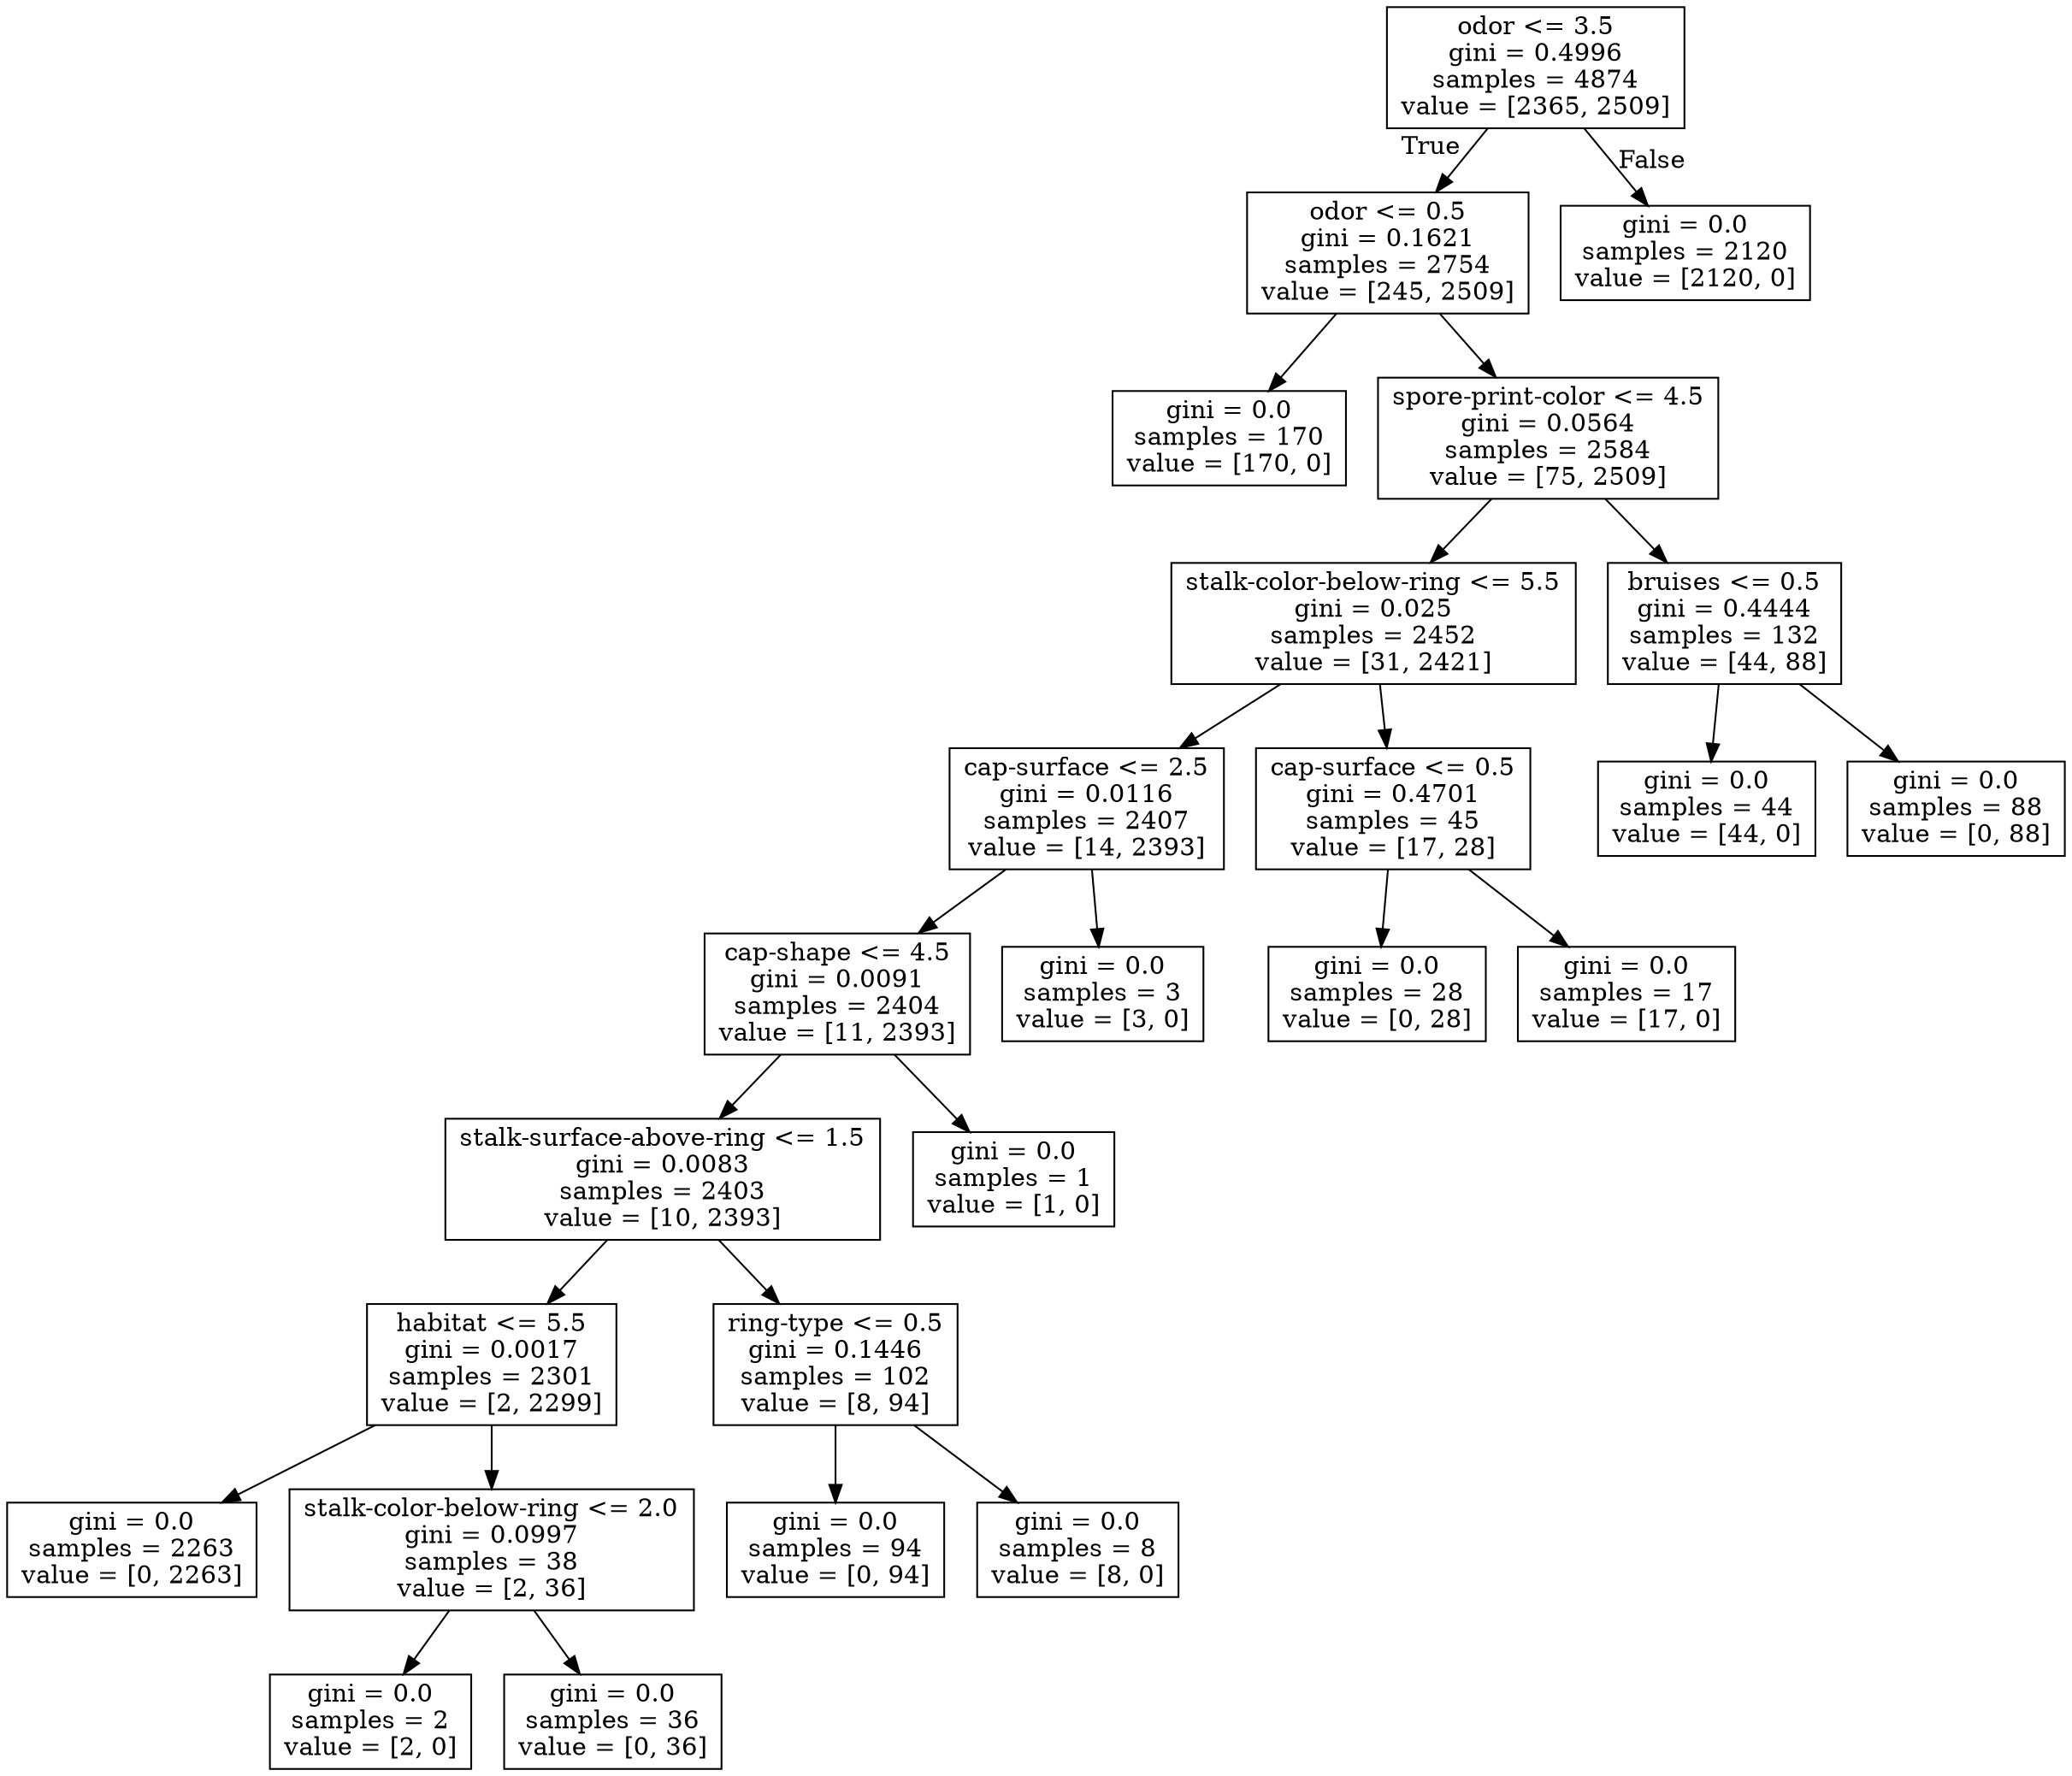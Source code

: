 digraph Tree {
node [shape=box] ;
0 [label="odor <= 3.5\ngini = 0.4996\nsamples = 4874\nvalue = [2365, 2509]"] ;
1 [label="odor <= 0.5\ngini = 0.1621\nsamples = 2754\nvalue = [245, 2509]"] ;
0 -> 1 [labeldistance=2.5, labelangle=45, headlabel="True"] ;
2 [label="gini = 0.0\nsamples = 170\nvalue = [170, 0]"] ;
1 -> 2 ;
3 [label="spore-print-color <= 4.5\ngini = 0.0564\nsamples = 2584\nvalue = [75, 2509]"] ;
1 -> 3 ;
4 [label="stalk-color-below-ring <= 5.5\ngini = 0.025\nsamples = 2452\nvalue = [31, 2421]"] ;
3 -> 4 ;
5 [label="cap-surface <= 2.5\ngini = 0.0116\nsamples = 2407\nvalue = [14, 2393]"] ;
4 -> 5 ;
6 [label="cap-shape <= 4.5\ngini = 0.0091\nsamples = 2404\nvalue = [11, 2393]"] ;
5 -> 6 ;
7 [label="stalk-surface-above-ring <= 1.5\ngini = 0.0083\nsamples = 2403\nvalue = [10, 2393]"] ;
6 -> 7 ;
8 [label="habitat <= 5.5\ngini = 0.0017\nsamples = 2301\nvalue = [2, 2299]"] ;
7 -> 8 ;
9 [label="gini = 0.0\nsamples = 2263\nvalue = [0, 2263]"] ;
8 -> 9 ;
10 [label="stalk-color-below-ring <= 2.0\ngini = 0.0997\nsamples = 38\nvalue = [2, 36]"] ;
8 -> 10 ;
11 [label="gini = 0.0\nsamples = 2\nvalue = [2, 0]"] ;
10 -> 11 ;
12 [label="gini = 0.0\nsamples = 36\nvalue = [0, 36]"] ;
10 -> 12 ;
13 [label="ring-type <= 0.5\ngini = 0.1446\nsamples = 102\nvalue = [8, 94]"] ;
7 -> 13 ;
14 [label="gini = 0.0\nsamples = 94\nvalue = [0, 94]"] ;
13 -> 14 ;
15 [label="gini = 0.0\nsamples = 8\nvalue = [8, 0]"] ;
13 -> 15 ;
16 [label="gini = 0.0\nsamples = 1\nvalue = [1, 0]"] ;
6 -> 16 ;
17 [label="gini = 0.0\nsamples = 3\nvalue = [3, 0]"] ;
5 -> 17 ;
18 [label="cap-surface <= 0.5\ngini = 0.4701\nsamples = 45\nvalue = [17, 28]"] ;
4 -> 18 ;
19 [label="gini = 0.0\nsamples = 28\nvalue = [0, 28]"] ;
18 -> 19 ;
20 [label="gini = 0.0\nsamples = 17\nvalue = [17, 0]"] ;
18 -> 20 ;
21 [label="bruises <= 0.5\ngini = 0.4444\nsamples = 132\nvalue = [44, 88]"] ;
3 -> 21 ;
22 [label="gini = 0.0\nsamples = 44\nvalue = [44, 0]"] ;
21 -> 22 ;
23 [label="gini = 0.0\nsamples = 88\nvalue = [0, 88]"] ;
21 -> 23 ;
24 [label="gini = 0.0\nsamples = 2120\nvalue = [2120, 0]"] ;
0 -> 24 [labeldistance=2.5, labelangle=-45, headlabel="False"] ;
}